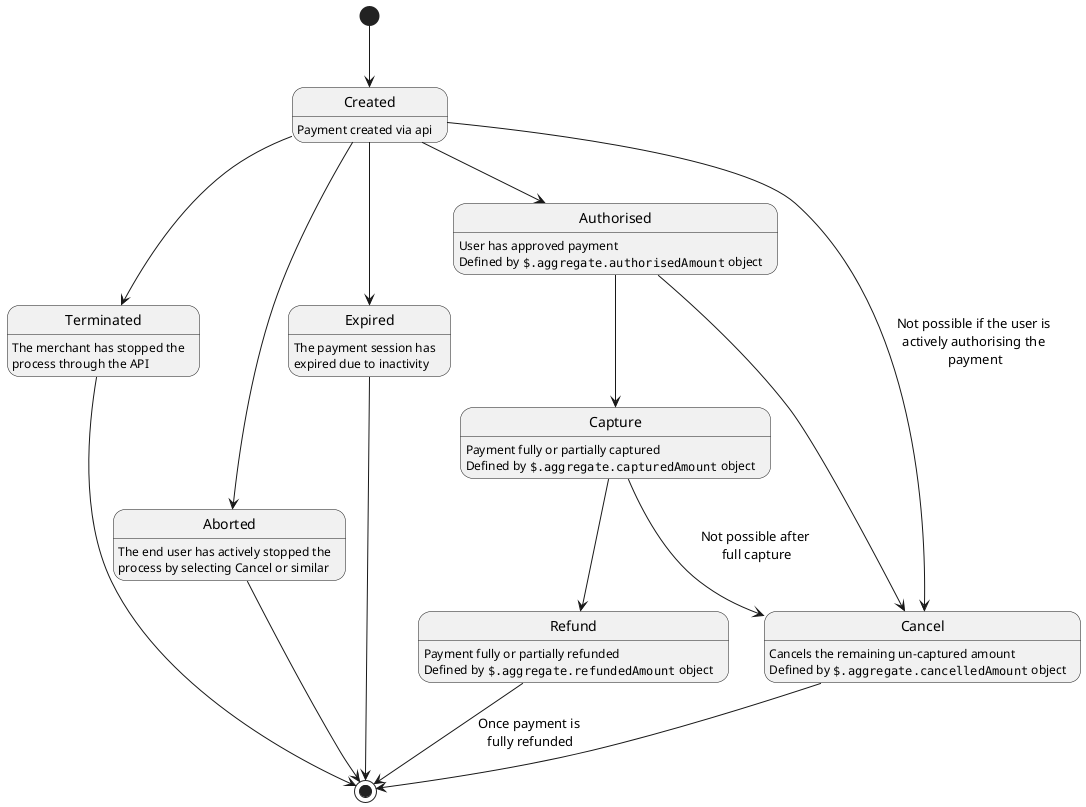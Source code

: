 @startuml
hide empty description
[*] --> Created
Created : Payment created via api
Created --> Terminated
Terminated : The merchant has stopped the 
Terminated: process through the API
Terminated --> [*]
Created --> Aborted
Aborted : The end user has actively stopped the
Aborted: process by selecting Cancel or similar
Aborted --> [*]
Created --> Expired
Expired : The payment session has
Expired: expired due to inactivity
Expired --> [*]
Created --> Authorised
Authorised : User has approved payment
Authorised : Defined by ""$.aggregate.authorisedAmount"" object
Authorised --> Capture
Capture : Payment fully or partially captured
Capture : Defined by ""$.aggregate.capturedAmount"" object
Capture --> Refund
Refund : Payment fully or partially refunded
Refund : Defined by ""$.aggregate.refundedAmount"" object
Refund --> [*] : Once payment is \nfully refunded
Created --> Cancel : Not possible if the user is \nactively authorising the \npayment
Authorised --> Cancel 
Capture --> Cancel : Not possible after \nfull capture
Cancel : Cancels the remaining un-captured amount
Cancel : Defined by ""$.aggregate.cancelledAmount"" object
Cancel --> [*]
@enduml
